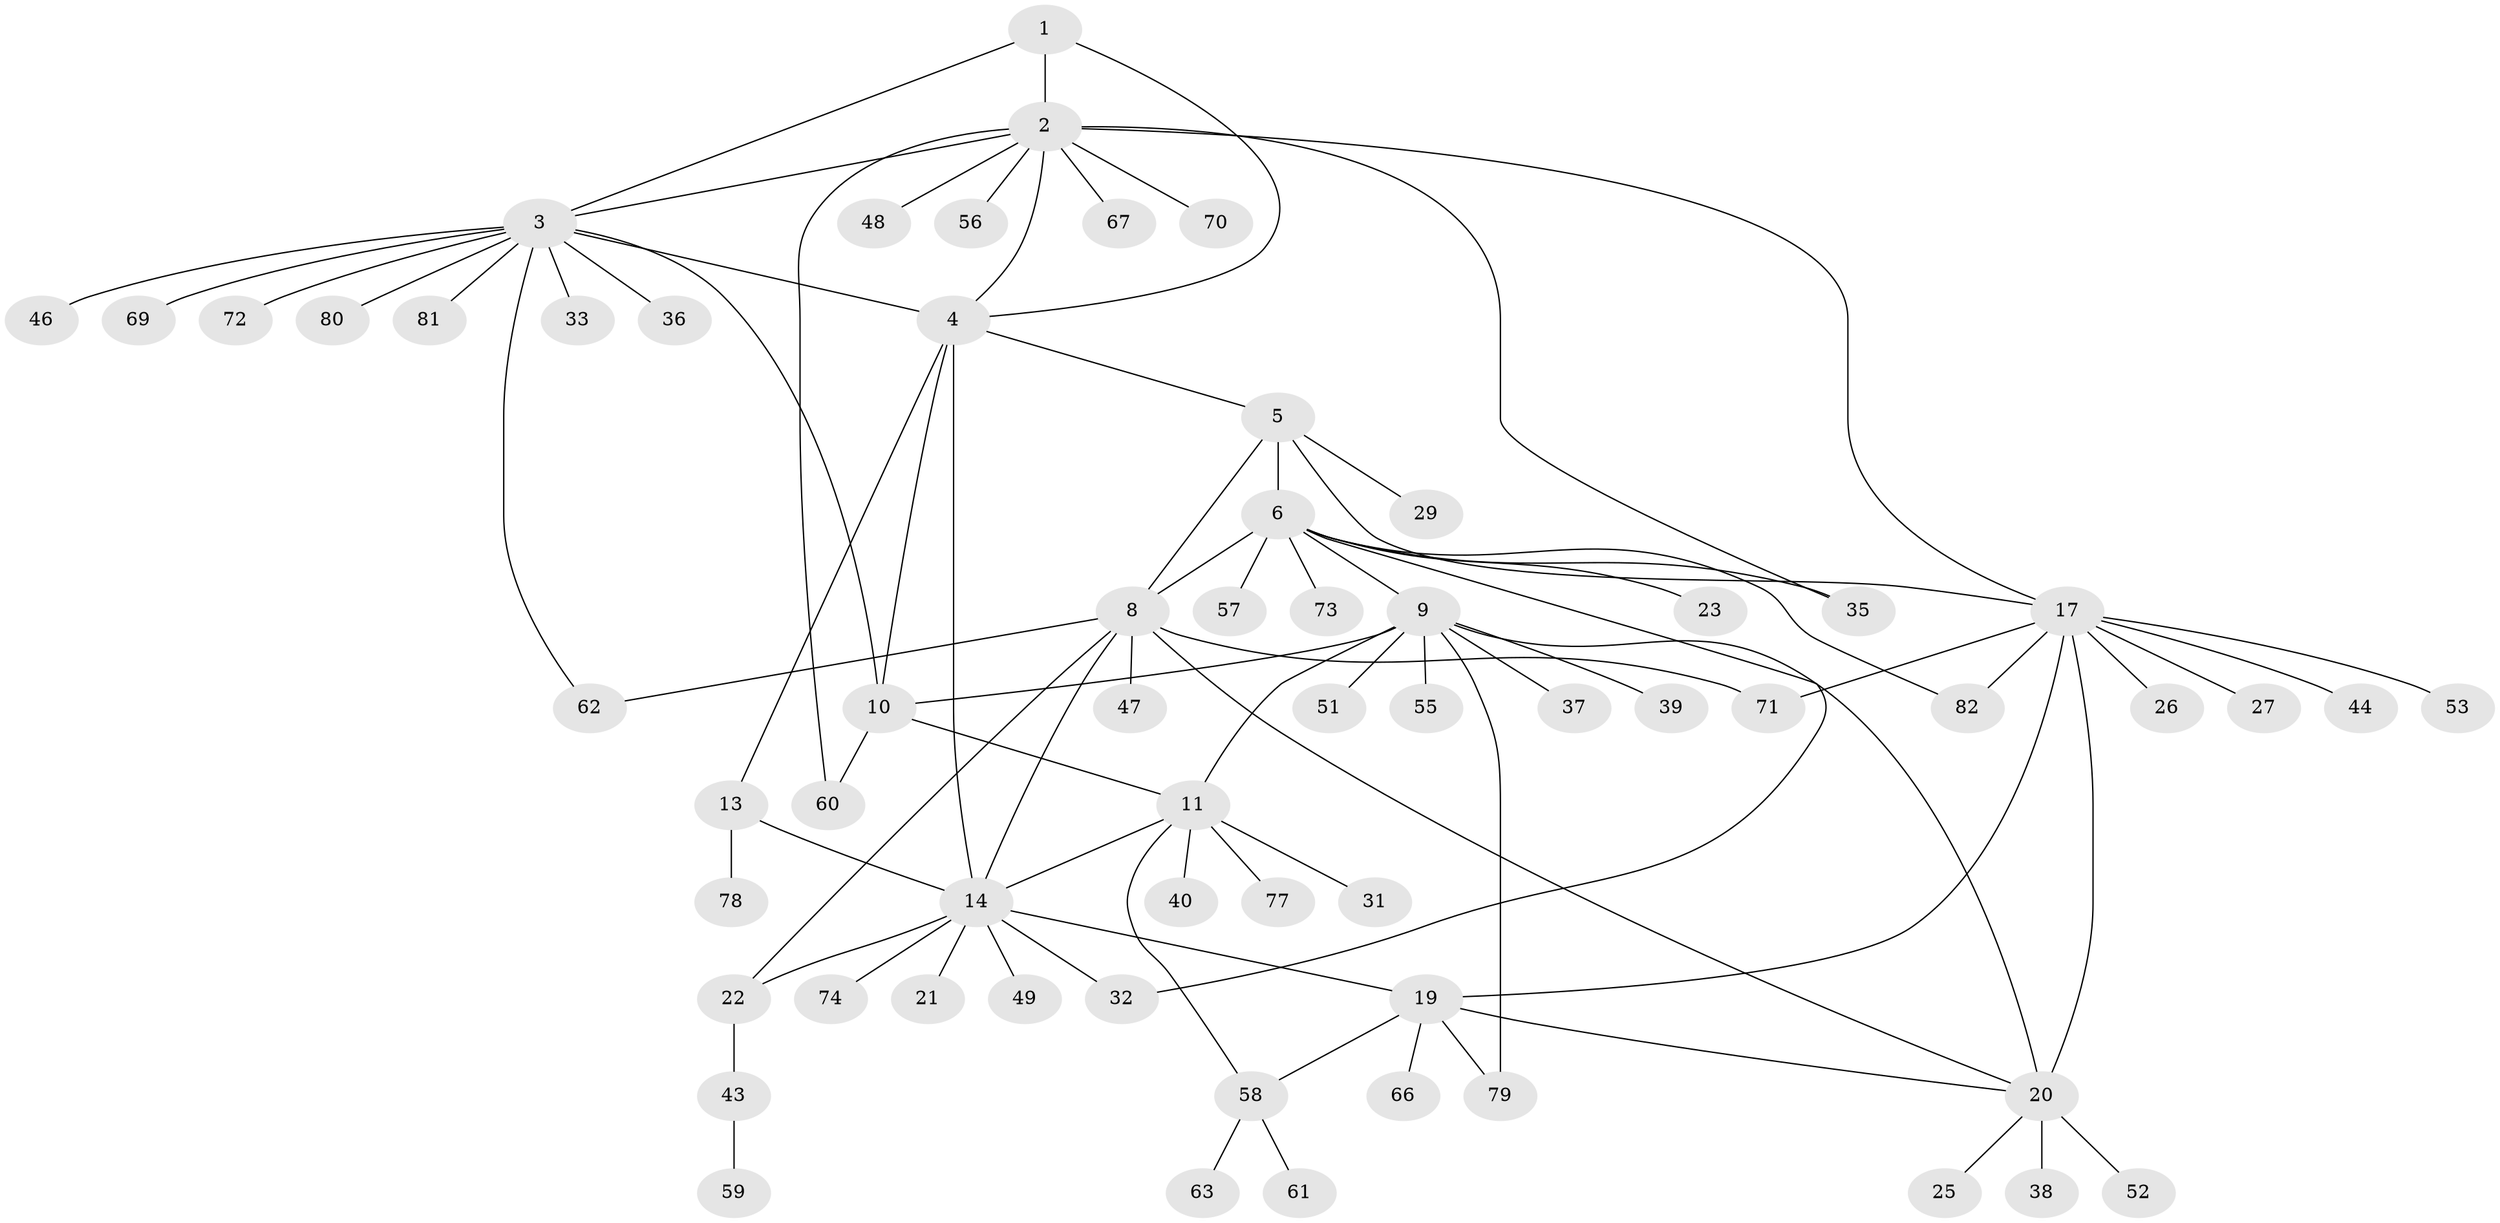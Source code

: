 // Generated by graph-tools (version 1.1) at 2025/24/03/03/25 07:24:14]
// undirected, 63 vertices, 86 edges
graph export_dot {
graph [start="1"]
  node [color=gray90,style=filled];
  1 [super="+65"];
  2 [super="+68"];
  3 [super="+28"];
  4 [super="+16"];
  5 [super="+64"];
  6 [super="+7"];
  8 [super="+34"];
  9 [super="+12"];
  10 [super="+41"];
  11 [super="+45"];
  13 [super="+75"];
  14 [super="+15"];
  17 [super="+18"];
  19 [super="+24"];
  20;
  21;
  22 [super="+30"];
  23;
  25;
  26;
  27;
  29;
  31;
  32;
  33;
  35 [super="+50"];
  36;
  37;
  38 [super="+42"];
  39;
  40;
  43 [super="+54"];
  44;
  46;
  47 [super="+76"];
  48;
  49;
  51;
  52;
  53;
  55;
  56;
  57;
  58 [super="+83"];
  59;
  60;
  61;
  62;
  63;
  66;
  67;
  69;
  70;
  71;
  72;
  73;
  74;
  77;
  78;
  79;
  80;
  81;
  82;
  1 -- 2;
  1 -- 3;
  1 -- 4;
  2 -- 3;
  2 -- 4;
  2 -- 35;
  2 -- 48;
  2 -- 56;
  2 -- 60;
  2 -- 67;
  2 -- 70;
  2 -- 17;
  3 -- 4;
  3 -- 10;
  3 -- 33;
  3 -- 36;
  3 -- 46;
  3 -- 62;
  3 -- 69;
  3 -- 72;
  3 -- 80;
  3 -- 81;
  4 -- 5;
  4 -- 10;
  4 -- 13;
  4 -- 14 [weight=2];
  5 -- 6 [weight=2];
  5 -- 8;
  5 -- 29;
  5 -- 17;
  6 -- 8 [weight=2];
  6 -- 9;
  6 -- 32;
  6 -- 35;
  6 -- 57;
  6 -- 82;
  6 -- 23;
  6 -- 73;
  8 -- 14;
  8 -- 20;
  8 -- 47;
  8 -- 62;
  8 -- 71;
  8 -- 22;
  9 -- 10 [weight=2];
  9 -- 11 [weight=2];
  9 -- 37;
  9 -- 39;
  9 -- 51;
  9 -- 20;
  9 -- 55;
  9 -- 79;
  10 -- 11;
  10 -- 60;
  11 -- 31;
  11 -- 40;
  11 -- 58;
  11 -- 77;
  11 -- 14;
  13 -- 14 [weight=2];
  13 -- 78;
  14 -- 32;
  14 -- 74;
  14 -- 49;
  14 -- 19;
  14 -- 21;
  14 -- 22;
  17 -- 19 [weight=2];
  17 -- 20 [weight=2];
  17 -- 26;
  17 -- 53;
  17 -- 82;
  17 -- 71;
  17 -- 27;
  17 -- 44;
  19 -- 20;
  19 -- 79;
  19 -- 66;
  19 -- 58;
  20 -- 25;
  20 -- 38;
  20 -- 52;
  22 -- 43;
  43 -- 59;
  58 -- 61;
  58 -- 63;
}

